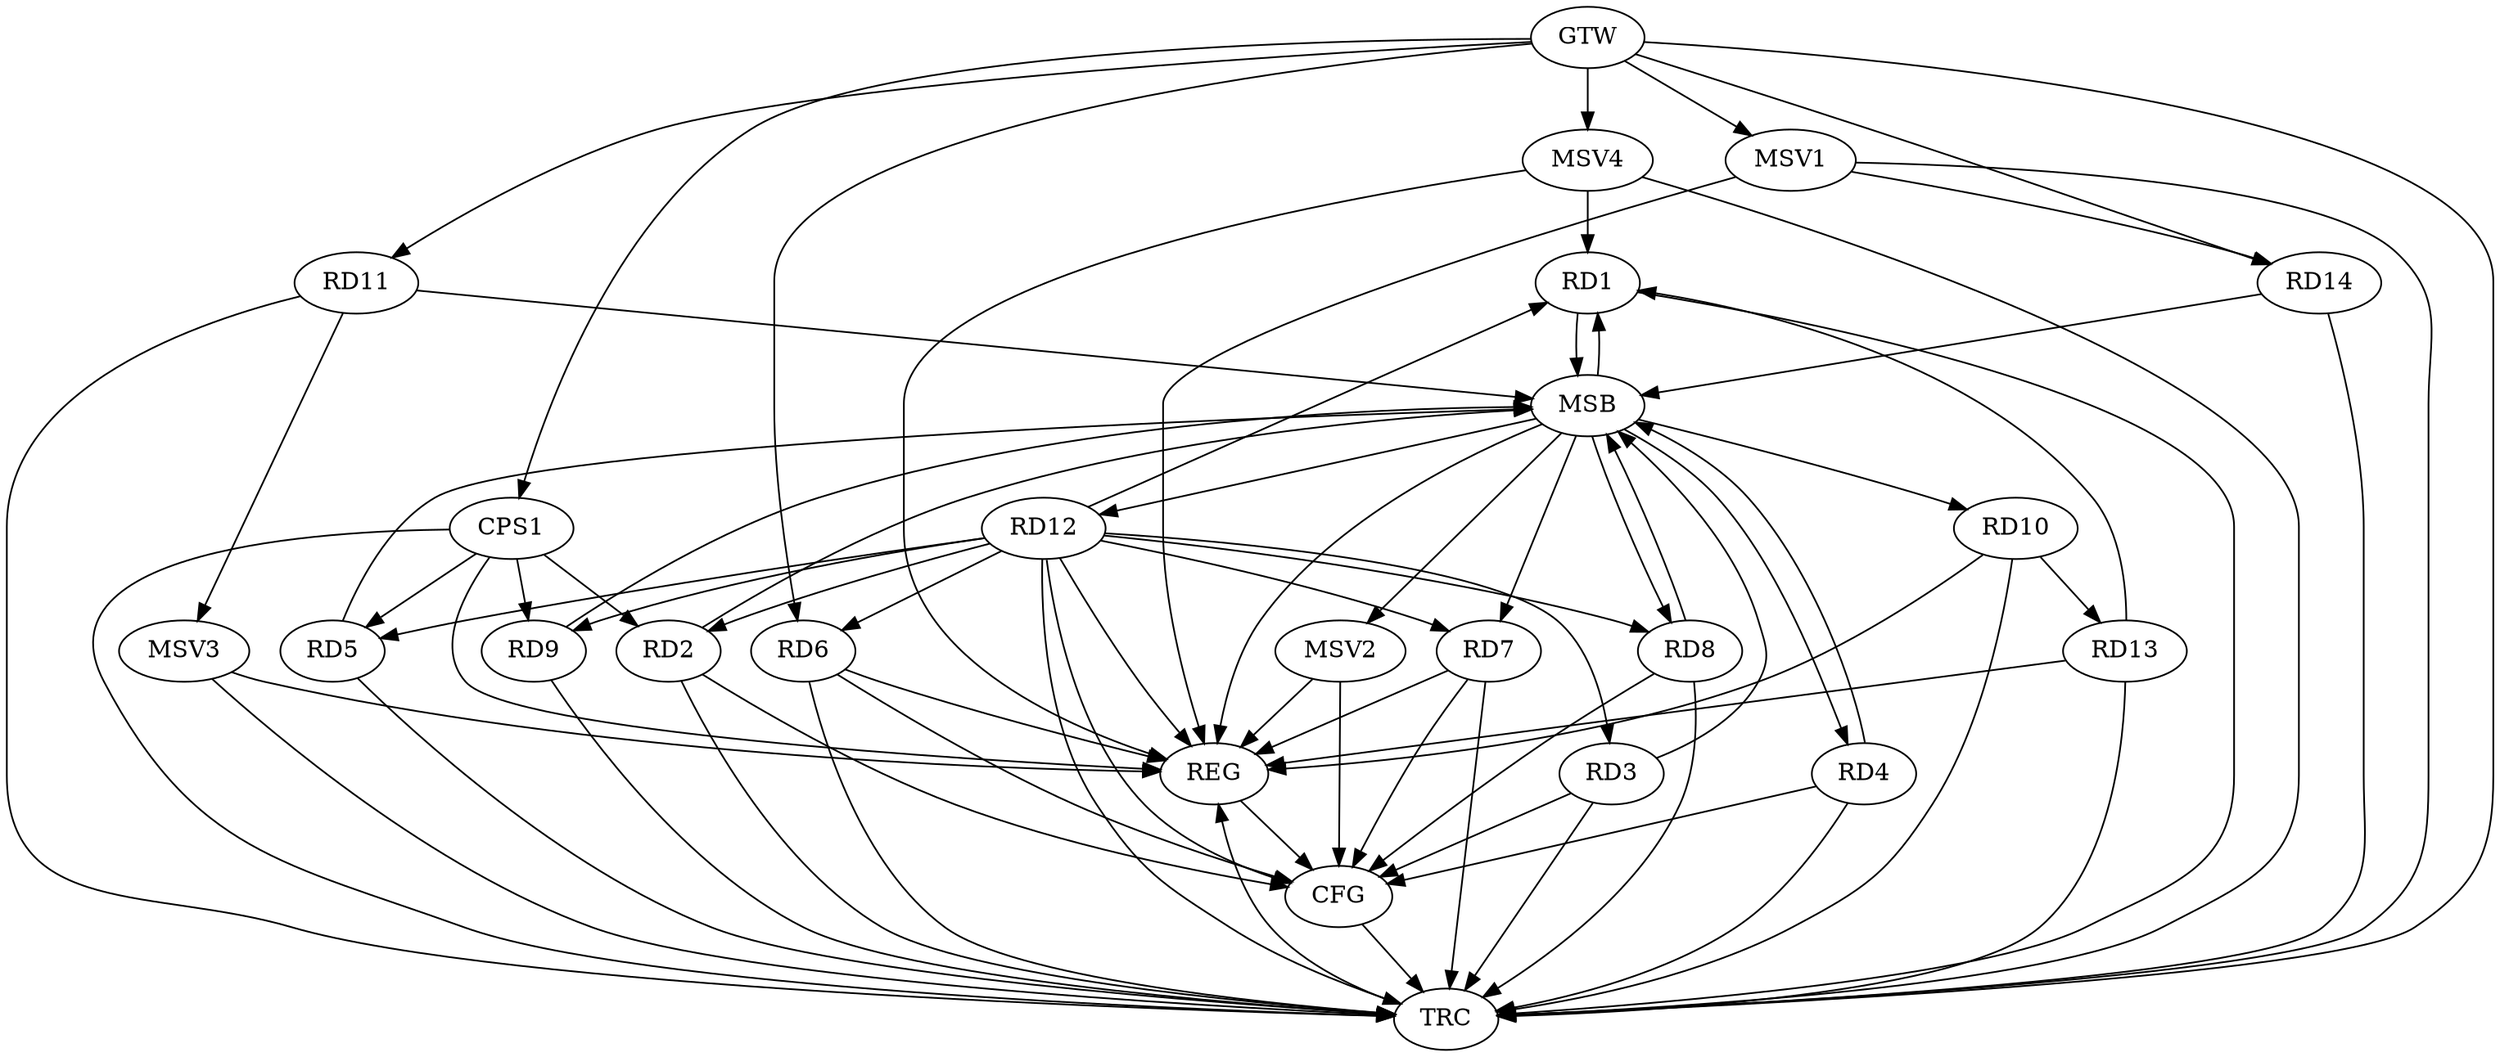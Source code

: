 strict digraph G {
  RD1 [ label="RD1" ];
  RD2 [ label="RD2" ];
  RD3 [ label="RD3" ];
  RD4 [ label="RD4" ];
  RD5 [ label="RD5" ];
  RD6 [ label="RD6" ];
  RD7 [ label="RD7" ];
  RD8 [ label="RD8" ];
  RD9 [ label="RD9" ];
  RD10 [ label="RD10" ];
  RD11 [ label="RD11" ];
  RD12 [ label="RD12" ];
  RD13 [ label="RD13" ];
  RD14 [ label="RD14" ];
  CPS1 [ label="CPS1" ];
  GTW [ label="GTW" ];
  REG [ label="REG" ];
  MSB [ label="MSB" ];
  CFG [ label="CFG" ];
  TRC [ label="TRC" ];
  MSV1 [ label="MSV1" ];
  MSV2 [ label="MSV2" ];
  MSV3 [ label="MSV3" ];
  MSV4 [ label="MSV4" ];
  RD12 -> RD1;
  RD13 -> RD1;
  RD12 -> RD3;
  RD10 -> RD13;
  CPS1 -> RD2;
  CPS1 -> RD5;
  CPS1 -> RD9;
  GTW -> RD6;
  GTW -> RD11;
  GTW -> RD14;
  GTW -> CPS1;
  RD6 -> REG;
  RD7 -> REG;
  RD10 -> REG;
  RD12 -> REG;
  RD13 -> REG;
  CPS1 -> REG;
  RD1 -> MSB;
  MSB -> RD4;
  MSB -> REG;
  RD2 -> MSB;
  RD3 -> MSB;
  MSB -> RD8;
  RD4 -> MSB;
  MSB -> RD1;
  RD5 -> MSB;
  RD8 -> MSB;
  MSB -> RD7;
  RD9 -> MSB;
  RD11 -> MSB;
  MSB -> RD10;
  MSB -> RD12;
  RD14 -> MSB;
  RD12 -> CFG;
  RD3 -> CFG;
  RD4 -> CFG;
  RD6 -> CFG;
  RD8 -> CFG;
  RD2 -> CFG;
  RD7 -> CFG;
  REG -> CFG;
  RD1 -> TRC;
  RD2 -> TRC;
  RD3 -> TRC;
  RD4 -> TRC;
  RD5 -> TRC;
  RD6 -> TRC;
  RD7 -> TRC;
  RD8 -> TRC;
  RD9 -> TRC;
  RD10 -> TRC;
  RD11 -> TRC;
  RD12 -> TRC;
  RD13 -> TRC;
  RD14 -> TRC;
  CPS1 -> TRC;
  GTW -> TRC;
  CFG -> TRC;
  TRC -> REG;
  RD12 -> RD5;
  RD12 -> RD6;
  RD12 -> RD8;
  RD12 -> RD9;
  RD12 -> RD2;
  RD12 -> RD7;
  MSV1 -> RD14;
  GTW -> MSV1;
  MSV1 -> REG;
  MSV1 -> TRC;
  MSB -> MSV2;
  MSV2 -> REG;
  MSV2 -> CFG;
  RD11 -> MSV3;
  MSV3 -> REG;
  MSV3 -> TRC;
  MSV4 -> RD1;
  GTW -> MSV4;
  MSV4 -> REG;
  MSV4 -> TRC;
}
